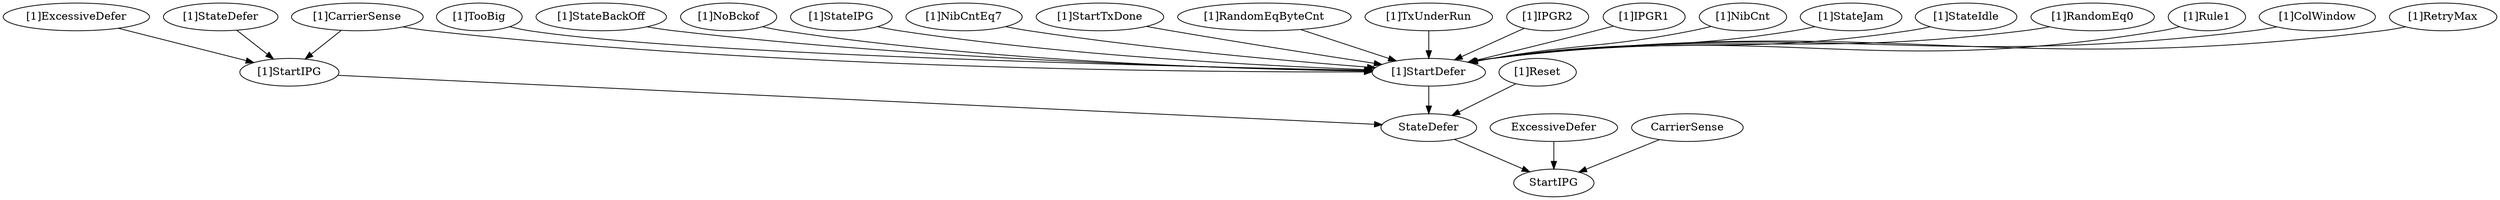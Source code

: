 strict digraph "" {
	"[1]TooBig"	 [complexity=26,
		importance=0.15348471564,
		rank=0.00590325829385];
	"[1]StartDefer"	 [complexity=5,
		importance=0.142606806449,
		rank=0.0285213612898];
	"[1]TooBig" -> "[1]StartDefer";
	"[1]StateBackOff"	 [complexity=26,
		importance=0.166668004205,
		rank=0.00641030785403];
	"[1]StateBackOff" -> "[1]StartDefer";
	"[1]NoBckof"	 [complexity=26,
		importance=0.15348471564,
		rank=0.00590325829385];
	"[1]NoBckof" -> "[1]StartDefer";
	"[1]ExcessiveDefer"	 [complexity=9,
		importance=0.152100523103,
		rank=0.0169000581226];
	"[1]StartIPG"	 [complexity=5,
		importance=0.141222613912,
		rank=0.0282445227825];
	"[1]ExcessiveDefer" -> "[1]StartIPG";
	"[1]CarrierSense"	 [complexity=26,
		importance=0.15348471564,
		rank=0.00590325829385];
	"[1]CarrierSense" -> "[1]StartIPG";
	"[1]CarrierSense" -> "[1]StartDefer";
	"[1]StateIPG"	 [complexity=26,
		importance=0.180172520596,
		rank=0.00692971233061];
	"[1]StateIPG" -> "[1]StartDefer";
	"[1]NibCntEq7"	 [complexity=26,
		importance=0.15348471564,
		rank=0.00590325829385];
	"[1]NibCntEq7" -> "[1]StartDefer";
	ExcessiveDefer	 [complexity=4,
		importance=0.0411536793816,
		rank=0.0102884198454];
	StartIPG	 [complexity=0,
		importance=0.0302757701906,
		rank=0.0];
	ExcessiveDefer -> StartIPG;
	"[1]StartTxDone"	 [complexity=26,
		importance=0.15348471564,
		rank=0.00590325829385];
	"[1]StartTxDone" -> "[1]StartDefer";
	CarrierSense	 [complexity=4,
		importance=0.0411536793816,
		rank=0.0102884198454];
	CarrierSense -> StartIPG;
	"[1]RandomEqByteCnt"	 [complexity=26,
		importance=0.15348471564,
		rank=0.00590325829385];
	"[1]RandomEqByteCnt" -> "[1]StartDefer";
	"[1]TxUnderRun"	 [complexity=26,
		importance=0.15348471564,
		rank=0.00590325829385];
	"[1]TxUnderRun" -> "[1]StartDefer";
	"[1]IPGR2"	 [complexity=26,
		importance=0.15348471564,
		rank=0.00590325829385];
	"[1]IPGR2" -> "[1]StartDefer";
	"[1]IPGR1"	 [complexity=26,
		importance=0.15348471564,
		rank=0.00590325829385];
	"[1]IPGR1" -> "[1]StartDefer";
	"[1]NibCnt"	 [complexity=26,
		importance=0.15348471564,
		rank=0.00590325829385];
	"[1]NibCnt" -> "[1]StartDefer";
	StateDefer	 [complexity=4,
		importance=0.0554734218609,
		rank=0.0138683554652];
	"[1]StartIPG" -> StateDefer;
	"[1]Reset"	 [complexity=5,
		importance=0.177298174774,
		rank=0.0354596349547];
	"[1]Reset" -> StateDefer;
	"[1]StateJam"	 [complexity=26,
		importance=0.175561517315,
		rank=0.00675236605056];
	"[1]StateJam" -> "[1]StartDefer";
	"[1]StateDefer"	 [complexity=9,
		importance=0.166420265583,
		rank=0.0184911406203];
	"[1]StateDefer" -> "[1]StartIPG";
	"[1]StartDefer" -> StateDefer;
	"[1]StateIdle"	 [complexity=26,
		importance=0.175384875577,
		rank=0.00674557213759];
	"[1]StateIdle" -> "[1]StartDefer";
	"[1]RandomEq0"	 [complexity=26,
		importance=0.15348471564,
		rank=0.00590325829385];
	"[1]RandomEq0" -> "[1]StartDefer";
	"[1]Rule1"	 [complexity=26,
		importance=0.179455819591,
		rank=0.00690214690736];
	"[1]Rule1" -> "[1]StartDefer";
	StateDefer -> StartIPG;
	"[1]ColWindow"	 [complexity=26,
		importance=0.15348471564,
		rank=0.00590325829385];
	"[1]ColWindow" -> "[1]StartDefer";
	"[1]RetryMax"	 [complexity=26,
		importance=0.15348471564,
		rank=0.00590325829385];
	"[1]RetryMax" -> "[1]StartDefer";
}
